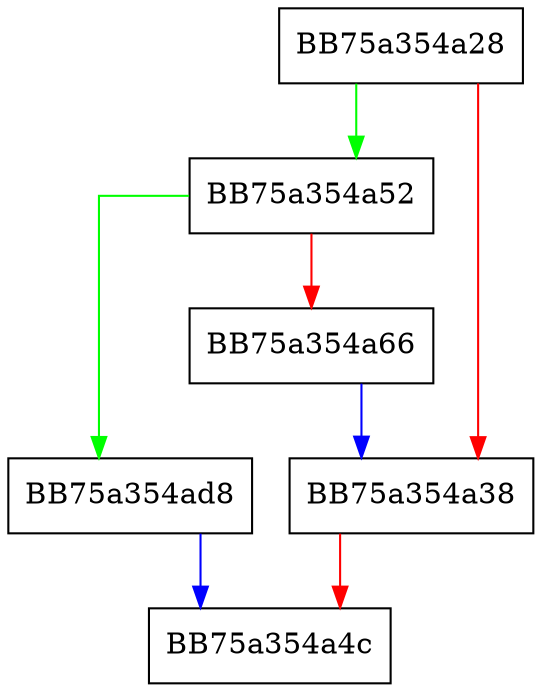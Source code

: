 digraph nfaInitSearch {
  node [shape="box"];
  graph [splines=ortho];
  BB75a354a28 -> BB75a354a52 [color="green"];
  BB75a354a28 -> BB75a354a38 [color="red"];
  BB75a354a38 -> BB75a354a4c [color="red"];
  BB75a354a52 -> BB75a354ad8 [color="green"];
  BB75a354a52 -> BB75a354a66 [color="red"];
  BB75a354a66 -> BB75a354a38 [color="blue"];
  BB75a354ad8 -> BB75a354a4c [color="blue"];
}